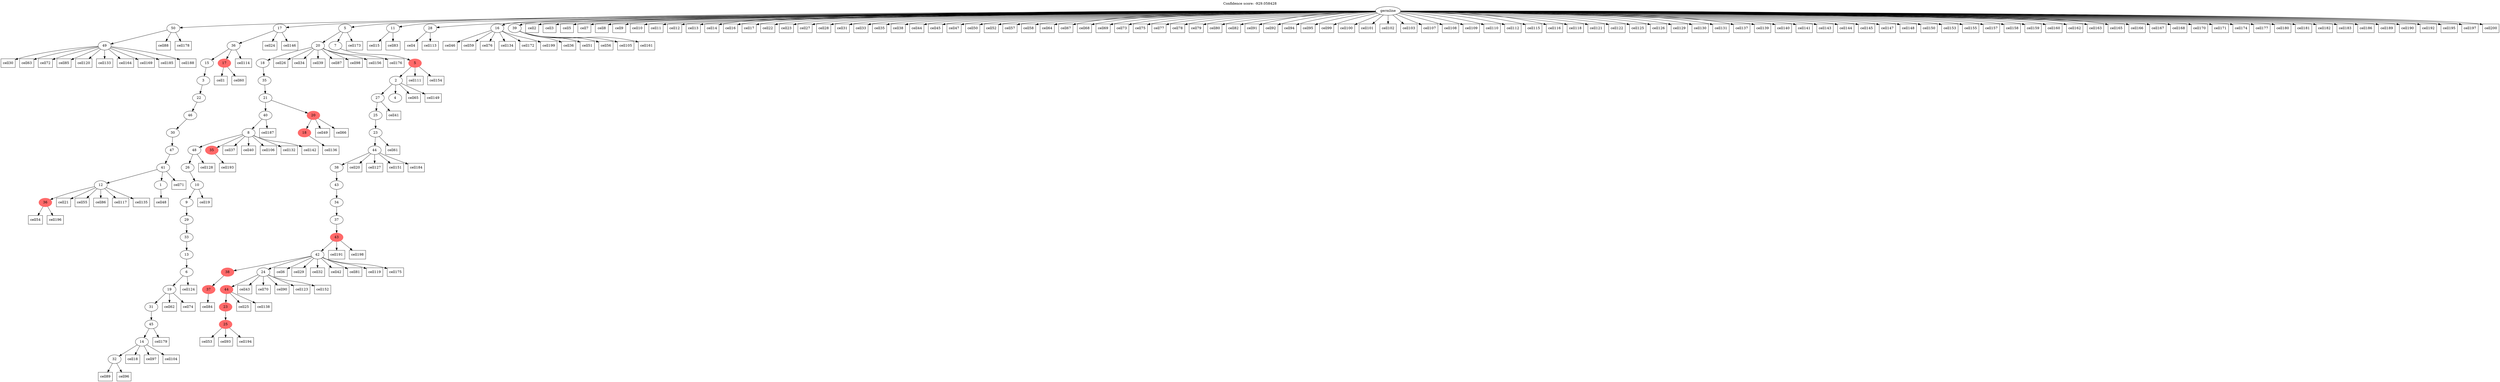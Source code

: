 digraph g {
	"61" -> "62";
	"62" [label="49"];
	"57" -> "58";
	"58" [color=indianred1, style=filled, label="36"];
	"55" -> "56";
	"56" [label="1"];
	"55" -> "57";
	"57" [label="12"];
	"54" -> "55";
	"55" [label="41"];
	"53" -> "54";
	"54" [label="47"];
	"52" -> "53";
	"53" [label="30"];
	"51" -> "52";
	"52" [label="46"];
	"50" -> "51";
	"51" [label="22"];
	"49" -> "50";
	"50" [label="3"];
	"48" -> "49";
	"49" [label="15"];
	"48" -> "59";
	"59" [color=indianred1, style=filled, label="17"];
	"47" -> "48";
	"48" [label="36"];
	"41" -> "42";
	"42" [label="32"];
	"40" -> "41";
	"41" [label="14"];
	"39" -> "40";
	"40" [label="45"];
	"38" -> "39";
	"39" [label="31"];
	"37" -> "38";
	"38" [label="19"];
	"36" -> "37";
	"37" [label="6"];
	"35" -> "36";
	"36" [label="13"];
	"34" -> "35";
	"35" [label="33"];
	"33" -> "34";
	"34" [label="29"];
	"32" -> "33";
	"33" [label="9"];
	"31" -> "32";
	"32" [label="10"];
	"30" -> "31";
	"31" [label="26"];
	"29" -> "30";
	"30" [label="48"];
	"29" -> "43";
	"43" [color=indianred1, style=filled, label="35"];
	"28" -> "29";
	"29" [label="8"];
	"26" -> "27";
	"27" [color=indianred1, style=filled, label="18"];
	"25" -> "26";
	"26" [color=indianred1, style=filled, label="20"];
	"25" -> "28";
	"28" [label="40"];
	"24" -> "25";
	"25" [label="21"];
	"23" -> "24";
	"24" [label="35"];
	"22" -> "23";
	"23" [label="18"];
	"19" -> "20";
	"20" [color=indianred1, style=filled, label="37"];
	"17" -> "18";
	"18" [color=indianred1, style=filled, label="25"];
	"16" -> "17";
	"17" [color=indianred1, style=filled, label="23"];
	"15" -> "16";
	"16" [color=indianred1, style=filled, label="44"];
	"14" -> "15";
	"15" [label="24"];
	"14" -> "19";
	"19" [color=indianred1, style=filled, label="38"];
	"13" -> "14";
	"14" [label="42"];
	"12" -> "13";
	"13" [color=indianred1, style=filled, label="43"];
	"11" -> "12";
	"12" [label="37"];
	"10" -> "11";
	"11" [label="34"];
	"9" -> "10";
	"10" [label="43"];
	"8" -> "9";
	"9" [label="38"];
	"7" -> "8";
	"8" [label="44"];
	"6" -> "7";
	"7" [label="23"];
	"5" -> "6";
	"6" [label="25"];
	"4" -> "5";
	"5" [label="27"];
	"4" -> "21";
	"21" [label="4"];
	"3" -> "4";
	"4" [label="2"];
	"2" -> "3";
	"3" [color=indianred1, style=filled, label="5"];
	"1" -> "2";
	"2" [label="7"];
	"1" -> "22";
	"22" [label="20"];
	"0" -> "1";
	"1" [label="5"];
	"0" -> "44";
	"44" [label="11"];
	"0" -> "45";
	"45" [label="28"];
	"0" -> "46";
	"46" [label="16"];
	"0" -> "47";
	"47" [label="17"];
	"0" -> "60";
	"60" [label="39"];
	"0" -> "61";
	"61" [label="50"];
	"0" [label="germline"];
	"59" -> "cell1";
	"cell1" [shape=box];
	"0" -> "cell2";
	"cell2" [shape=box];
	"0" -> "cell3";
	"cell3" [shape=box];
	"45" -> "cell4";
	"cell4" [shape=box];
	"0" -> "cell5";
	"cell5" [shape=box];
	"14" -> "cell6";
	"cell6" [shape=box];
	"0" -> "cell7";
	"cell7" [shape=box];
	"0" -> "cell8";
	"cell8" [shape=box];
	"0" -> "cell9";
	"cell9" [shape=box];
	"0" -> "cell10";
	"cell10" [shape=box];
	"0" -> "cell11";
	"cell11" [shape=box];
	"0" -> "cell12";
	"cell12" [shape=box];
	"0" -> "cell13";
	"cell13" [shape=box];
	"0" -> "cell14";
	"cell14" [shape=box];
	"44" -> "cell15";
	"cell15" [shape=box];
	"0" -> "cell16";
	"cell16" [shape=box];
	"0" -> "cell17";
	"cell17" [shape=box];
	"41" -> "cell18";
	"cell18" [shape=box];
	"32" -> "cell19";
	"cell19" [shape=box];
	"8" -> "cell20";
	"cell20" [shape=box];
	"57" -> "cell21";
	"cell21" [shape=box];
	"0" -> "cell22";
	"cell22" [shape=box];
	"0" -> "cell23";
	"cell23" [shape=box];
	"47" -> "cell24";
	"cell24" [shape=box];
	"16" -> "cell25";
	"cell25" [shape=box];
	"22" -> "cell26";
	"cell26" [shape=box];
	"0" -> "cell27";
	"cell27" [shape=box];
	"0" -> "cell28";
	"cell28" [shape=box];
	"14" -> "cell29";
	"cell29" [shape=box];
	"62" -> "cell30";
	"cell30" [shape=box];
	"0" -> "cell31";
	"cell31" [shape=box];
	"14" -> "cell32";
	"cell32" [shape=box];
	"0" -> "cell33";
	"cell33" [shape=box];
	"22" -> "cell34";
	"cell34" [shape=box];
	"0" -> "cell35";
	"cell35" [shape=box];
	"60" -> "cell36";
	"cell36" [shape=box];
	"29" -> "cell37";
	"cell37" [shape=box];
	"0" -> "cell38";
	"cell38" [shape=box];
	"22" -> "cell39";
	"cell39" [shape=box];
	"29" -> "cell40";
	"cell40" [shape=box];
	"5" -> "cell41";
	"cell41" [shape=box];
	"14" -> "cell42";
	"cell42" [shape=box];
	"15" -> "cell43";
	"cell43" [shape=box];
	"0" -> "cell44";
	"cell44" [shape=box];
	"0" -> "cell45";
	"cell45" [shape=box];
	"46" -> "cell46";
	"cell46" [shape=box];
	"0" -> "cell47";
	"cell47" [shape=box];
	"56" -> "cell48";
	"cell48" [shape=box];
	"26" -> "cell49";
	"cell49" [shape=box];
	"0" -> "cell50";
	"cell50" [shape=box];
	"60" -> "cell51";
	"cell51" [shape=box];
	"0" -> "cell52";
	"cell52" [shape=box];
	"18" -> "cell53";
	"cell53" [shape=box];
	"58" -> "cell54";
	"cell54" [shape=box];
	"57" -> "cell55";
	"cell55" [shape=box];
	"60" -> "cell56";
	"cell56" [shape=box];
	"0" -> "cell57";
	"cell57" [shape=box];
	"0" -> "cell58";
	"cell58" [shape=box];
	"46" -> "cell59";
	"cell59" [shape=box];
	"59" -> "cell60";
	"cell60" [shape=box];
	"7" -> "cell61";
	"cell61" [shape=box];
	"38" -> "cell62";
	"cell62" [shape=box];
	"62" -> "cell63";
	"cell63" [shape=box];
	"0" -> "cell64";
	"cell64" [shape=box];
	"4" -> "cell65";
	"cell65" [shape=box];
	"26" -> "cell66";
	"cell66" [shape=box];
	"0" -> "cell67";
	"cell67" [shape=box];
	"0" -> "cell68";
	"cell68" [shape=box];
	"0" -> "cell69";
	"cell69" [shape=box];
	"15" -> "cell70";
	"cell70" [shape=box];
	"55" -> "cell71";
	"cell71" [shape=box];
	"62" -> "cell72";
	"cell72" [shape=box];
	"0" -> "cell73";
	"cell73" [shape=box];
	"38" -> "cell74";
	"cell74" [shape=box];
	"0" -> "cell75";
	"cell75" [shape=box];
	"46" -> "cell76";
	"cell76" [shape=box];
	"0" -> "cell77";
	"cell77" [shape=box];
	"0" -> "cell78";
	"cell78" [shape=box];
	"0" -> "cell79";
	"cell79" [shape=box];
	"0" -> "cell80";
	"cell80" [shape=box];
	"14" -> "cell81";
	"cell81" [shape=box];
	"0" -> "cell82";
	"cell82" [shape=box];
	"44" -> "cell83";
	"cell83" [shape=box];
	"20" -> "cell84";
	"cell84" [shape=box];
	"62" -> "cell85";
	"cell85" [shape=box];
	"57" -> "cell86";
	"cell86" [shape=box];
	"22" -> "cell87";
	"cell87" [shape=box];
	"61" -> "cell88";
	"cell88" [shape=box];
	"42" -> "cell89";
	"cell89" [shape=box];
	"15" -> "cell90";
	"cell90" [shape=box];
	"0" -> "cell91";
	"cell91" [shape=box];
	"0" -> "cell92";
	"cell92" [shape=box];
	"18" -> "cell93";
	"cell93" [shape=box];
	"0" -> "cell94";
	"cell94" [shape=box];
	"0" -> "cell95";
	"cell95" [shape=box];
	"42" -> "cell96";
	"cell96" [shape=box];
	"41" -> "cell97";
	"cell97" [shape=box];
	"22" -> "cell98";
	"cell98" [shape=box];
	"0" -> "cell99";
	"cell99" [shape=box];
	"0" -> "cell100";
	"cell100" [shape=box];
	"0" -> "cell101";
	"cell101" [shape=box];
	"0" -> "cell102";
	"cell102" [shape=box];
	"0" -> "cell103";
	"cell103" [shape=box];
	"41" -> "cell104";
	"cell104" [shape=box];
	"60" -> "cell105";
	"cell105" [shape=box];
	"29" -> "cell106";
	"cell106" [shape=box];
	"0" -> "cell107";
	"cell107" [shape=box];
	"0" -> "cell108";
	"cell108" [shape=box];
	"0" -> "cell109";
	"cell109" [shape=box];
	"0" -> "cell110";
	"cell110" [shape=box];
	"3" -> "cell111";
	"cell111" [shape=box];
	"0" -> "cell112";
	"cell112" [shape=box];
	"45" -> "cell113";
	"cell113" [shape=box];
	"48" -> "cell114";
	"cell114" [shape=box];
	"0" -> "cell115";
	"cell115" [shape=box];
	"0" -> "cell116";
	"cell116" [shape=box];
	"57" -> "cell117";
	"cell117" [shape=box];
	"0" -> "cell118";
	"cell118" [shape=box];
	"14" -> "cell119";
	"cell119" [shape=box];
	"62" -> "cell120";
	"cell120" [shape=box];
	"0" -> "cell121";
	"cell121" [shape=box];
	"0" -> "cell122";
	"cell122" [shape=box];
	"15" -> "cell123";
	"cell123" [shape=box];
	"37" -> "cell124";
	"cell124" [shape=box];
	"0" -> "cell125";
	"cell125" [shape=box];
	"0" -> "cell126";
	"cell126" [shape=box];
	"8" -> "cell127";
	"cell127" [shape=box];
	"30" -> "cell128";
	"cell128" [shape=box];
	"0" -> "cell129";
	"cell129" [shape=box];
	"0" -> "cell130";
	"cell130" [shape=box];
	"0" -> "cell131";
	"cell131" [shape=box];
	"29" -> "cell132";
	"cell132" [shape=box];
	"62" -> "cell133";
	"cell133" [shape=box];
	"46" -> "cell134";
	"cell134" [shape=box];
	"57" -> "cell135";
	"cell135" [shape=box];
	"27" -> "cell136";
	"cell136" [shape=box];
	"0" -> "cell137";
	"cell137" [shape=box];
	"16" -> "cell138";
	"cell138" [shape=box];
	"0" -> "cell139";
	"cell139" [shape=box];
	"0" -> "cell140";
	"cell140" [shape=box];
	"0" -> "cell141";
	"cell141" [shape=box];
	"29" -> "cell142";
	"cell142" [shape=box];
	"0" -> "cell143";
	"cell143" [shape=box];
	"0" -> "cell144";
	"cell144" [shape=box];
	"0" -> "cell145";
	"cell145" [shape=box];
	"47" -> "cell146";
	"cell146" [shape=box];
	"0" -> "cell147";
	"cell147" [shape=box];
	"0" -> "cell148";
	"cell148" [shape=box];
	"4" -> "cell149";
	"cell149" [shape=box];
	"0" -> "cell150";
	"cell150" [shape=box];
	"8" -> "cell151";
	"cell151" [shape=box];
	"15" -> "cell152";
	"cell152" [shape=box];
	"0" -> "cell153";
	"cell153" [shape=box];
	"3" -> "cell154";
	"cell154" [shape=box];
	"0" -> "cell155";
	"cell155" [shape=box];
	"22" -> "cell156";
	"cell156" [shape=box];
	"0" -> "cell157";
	"cell157" [shape=box];
	"0" -> "cell158";
	"cell158" [shape=box];
	"0" -> "cell159";
	"cell159" [shape=box];
	"0" -> "cell160";
	"cell160" [shape=box];
	"60" -> "cell161";
	"cell161" [shape=box];
	"0" -> "cell162";
	"cell162" [shape=box];
	"0" -> "cell163";
	"cell163" [shape=box];
	"62" -> "cell164";
	"cell164" [shape=box];
	"0" -> "cell165";
	"cell165" [shape=box];
	"0" -> "cell166";
	"cell166" [shape=box];
	"0" -> "cell167";
	"cell167" [shape=box];
	"0" -> "cell168";
	"cell168" [shape=box];
	"62" -> "cell169";
	"cell169" [shape=box];
	"0" -> "cell170";
	"cell170" [shape=box];
	"0" -> "cell171";
	"cell171" [shape=box];
	"46" -> "cell172";
	"cell172" [shape=box];
	"1" -> "cell173";
	"cell173" [shape=box];
	"0" -> "cell174";
	"cell174" [shape=box];
	"14" -> "cell175";
	"cell175" [shape=box];
	"22" -> "cell176";
	"cell176" [shape=box];
	"0" -> "cell177";
	"cell177" [shape=box];
	"61" -> "cell178";
	"cell178" [shape=box];
	"40" -> "cell179";
	"cell179" [shape=box];
	"0" -> "cell180";
	"cell180" [shape=box];
	"0" -> "cell181";
	"cell181" [shape=box];
	"0" -> "cell182";
	"cell182" [shape=box];
	"0" -> "cell183";
	"cell183" [shape=box];
	"8" -> "cell184";
	"cell184" [shape=box];
	"62" -> "cell185";
	"cell185" [shape=box];
	"0" -> "cell186";
	"cell186" [shape=box];
	"28" -> "cell187";
	"cell187" [shape=box];
	"62" -> "cell188";
	"cell188" [shape=box];
	"0" -> "cell189";
	"cell189" [shape=box];
	"0" -> "cell190";
	"cell190" [shape=box];
	"13" -> "cell191";
	"cell191" [shape=box];
	"0" -> "cell192";
	"cell192" [shape=box];
	"43" -> "cell193";
	"cell193" [shape=box];
	"18" -> "cell194";
	"cell194" [shape=box];
	"0" -> "cell195";
	"cell195" [shape=box];
	"58" -> "cell196";
	"cell196" [shape=box];
	"0" -> "cell197";
	"cell197" [shape=box];
	"13" -> "cell198";
	"cell198" [shape=box];
	"46" -> "cell199";
	"cell199" [shape=box];
	"0" -> "cell200";
	"cell200" [shape=box];
	labelloc="t";
	label="Confidence score: -929.058428";
}
